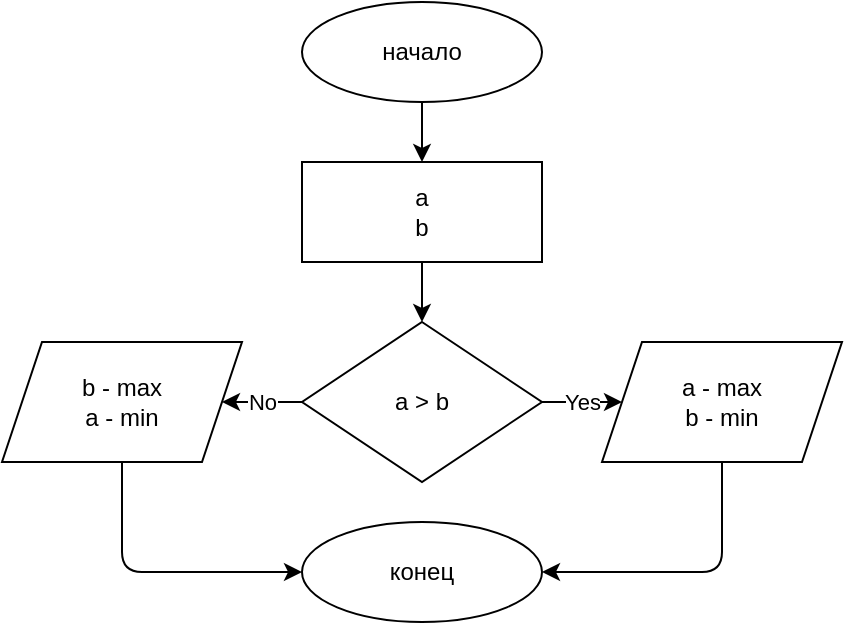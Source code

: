 <mxfile>
    <diagram id="GHKMMnUlZDdRmn6JPv8m" name="Страница 1">
        <mxGraphModel dx="890" dy="256" grid="1" gridSize="10" guides="1" tooltips="1" connect="1" arrows="1" fold="1" page="1" pageScale="1" pageWidth="827" pageHeight="1169" math="0" shadow="0">
            <root>
                <mxCell id="0"/>
                <mxCell id="1" parent="0"/>
                <mxCell id="2" value="" style="edgeStyle=none;html=1;" edge="1" parent="1" source="3" target="5">
                    <mxGeometry relative="1" as="geometry"/>
                </mxCell>
                <mxCell id="3" value="начало" style="ellipse;whiteSpace=wrap;html=1;" vertex="1" parent="1">
                    <mxGeometry x="370" y="180" width="120" height="50" as="geometry"/>
                </mxCell>
                <mxCell id="4" value="" style="edgeStyle=none;html=1;" edge="1" parent="1" source="5" target="8">
                    <mxGeometry relative="1" as="geometry"/>
                </mxCell>
                <mxCell id="5" value="a&lt;br&gt;b" style="whiteSpace=wrap;html=1;" vertex="1" parent="1">
                    <mxGeometry x="370" y="260" width="120" height="50" as="geometry"/>
                </mxCell>
                <mxCell id="6" value="Yes" style="edgeStyle=none;html=1;" edge="1" parent="1" source="8" target="10">
                    <mxGeometry relative="1" as="geometry"/>
                </mxCell>
                <mxCell id="7" value="No" style="edgeStyle=none;html=1;" edge="1" parent="1" source="8" target="12">
                    <mxGeometry relative="1" as="geometry"/>
                </mxCell>
                <mxCell id="8" value="a &amp;gt; b" style="rhombus;whiteSpace=wrap;html=1;" vertex="1" parent="1">
                    <mxGeometry x="370" y="340" width="120" height="80" as="geometry"/>
                </mxCell>
                <mxCell id="9" style="edgeStyle=none;html=1;" edge="1" parent="1" source="10" target="13">
                    <mxGeometry relative="1" as="geometry">
                        <Array as="points">
                            <mxPoint x="580" y="465"/>
                        </Array>
                    </mxGeometry>
                </mxCell>
                <mxCell id="10" value="a - max&lt;br&gt;b - min" style="shape=parallelogram;perimeter=parallelogramPerimeter;whiteSpace=wrap;html=1;fixedSize=1;" vertex="1" parent="1">
                    <mxGeometry x="520" y="350" width="120" height="60" as="geometry"/>
                </mxCell>
                <mxCell id="11" style="edgeStyle=none;html=1;" edge="1" parent="1" source="12" target="13">
                    <mxGeometry relative="1" as="geometry">
                        <Array as="points">
                            <mxPoint x="280" y="465"/>
                        </Array>
                    </mxGeometry>
                </mxCell>
                <mxCell id="12" value="&lt;span&gt;b - max&lt;/span&gt;&lt;br&gt;&lt;span&gt;a - min&lt;/span&gt;" style="shape=parallelogram;perimeter=parallelogramPerimeter;whiteSpace=wrap;html=1;fixedSize=1;" vertex="1" parent="1">
                    <mxGeometry x="220" y="350" width="120" height="60" as="geometry"/>
                </mxCell>
                <mxCell id="13" value="конец" style="ellipse;whiteSpace=wrap;html=1;" vertex="1" parent="1">
                    <mxGeometry x="370" y="440" width="120" height="50" as="geometry"/>
                </mxCell>
            </root>
        </mxGraphModel>
    </diagram>
</mxfile>